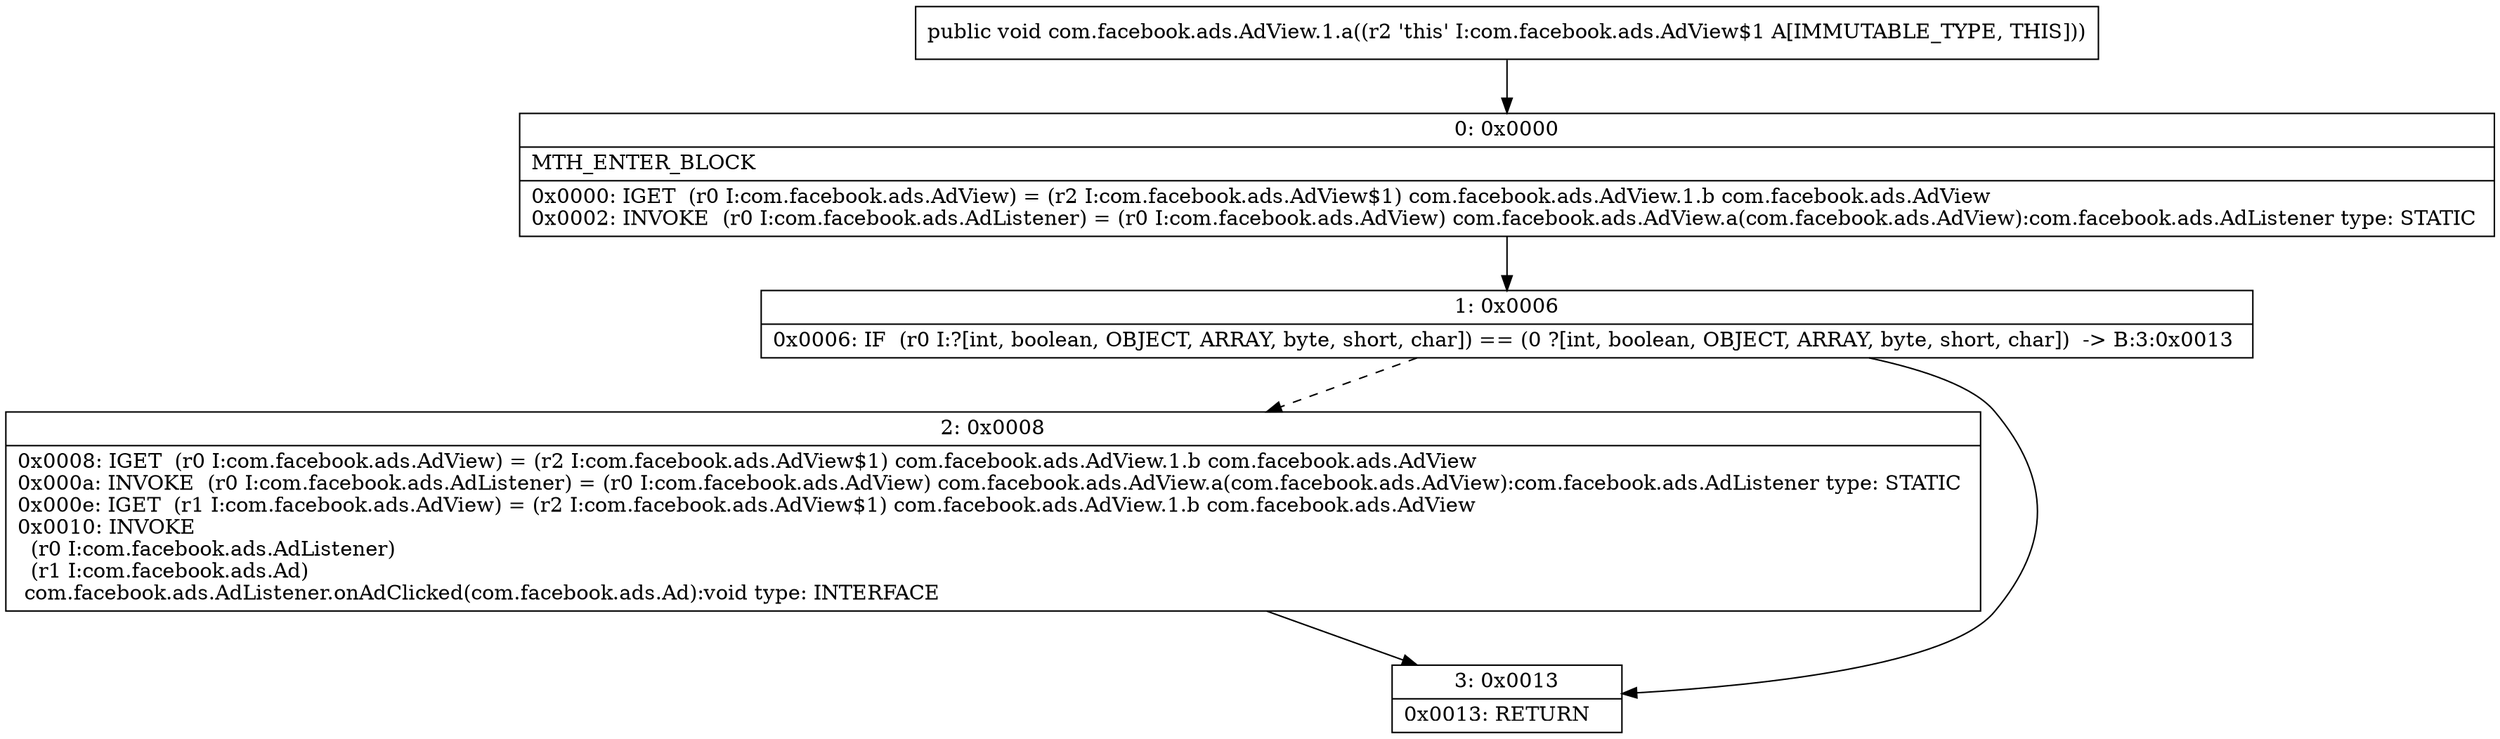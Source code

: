 digraph "CFG forcom.facebook.ads.AdView.1.a()V" {
Node_0 [shape=record,label="{0\:\ 0x0000|MTH_ENTER_BLOCK\l|0x0000: IGET  (r0 I:com.facebook.ads.AdView) = (r2 I:com.facebook.ads.AdView$1) com.facebook.ads.AdView.1.b com.facebook.ads.AdView \l0x0002: INVOKE  (r0 I:com.facebook.ads.AdListener) = (r0 I:com.facebook.ads.AdView) com.facebook.ads.AdView.a(com.facebook.ads.AdView):com.facebook.ads.AdListener type: STATIC \l}"];
Node_1 [shape=record,label="{1\:\ 0x0006|0x0006: IF  (r0 I:?[int, boolean, OBJECT, ARRAY, byte, short, char]) == (0 ?[int, boolean, OBJECT, ARRAY, byte, short, char])  \-\> B:3:0x0013 \l}"];
Node_2 [shape=record,label="{2\:\ 0x0008|0x0008: IGET  (r0 I:com.facebook.ads.AdView) = (r2 I:com.facebook.ads.AdView$1) com.facebook.ads.AdView.1.b com.facebook.ads.AdView \l0x000a: INVOKE  (r0 I:com.facebook.ads.AdListener) = (r0 I:com.facebook.ads.AdView) com.facebook.ads.AdView.a(com.facebook.ads.AdView):com.facebook.ads.AdListener type: STATIC \l0x000e: IGET  (r1 I:com.facebook.ads.AdView) = (r2 I:com.facebook.ads.AdView$1) com.facebook.ads.AdView.1.b com.facebook.ads.AdView \l0x0010: INVOKE  \l  (r0 I:com.facebook.ads.AdListener)\l  (r1 I:com.facebook.ads.Ad)\l com.facebook.ads.AdListener.onAdClicked(com.facebook.ads.Ad):void type: INTERFACE \l}"];
Node_3 [shape=record,label="{3\:\ 0x0013|0x0013: RETURN   \l}"];
MethodNode[shape=record,label="{public void com.facebook.ads.AdView.1.a((r2 'this' I:com.facebook.ads.AdView$1 A[IMMUTABLE_TYPE, THIS])) }"];
MethodNode -> Node_0;
Node_0 -> Node_1;
Node_1 -> Node_2[style=dashed];
Node_1 -> Node_3;
Node_2 -> Node_3;
}

